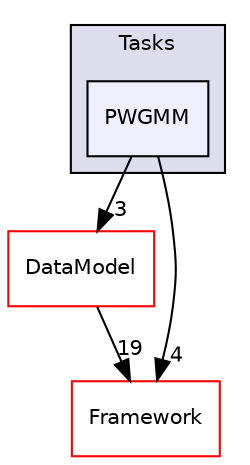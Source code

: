 digraph "/home/travis/build/AliceO2Group/AliceO2/Analysis/Tasks/PWGMM" {
  bgcolor=transparent;
  compound=true
  node [ fontsize="10", fontname="Helvetica"];
  edge [ labelfontsize="10", labelfontname="Helvetica"];
  subgraph clusterdir_eff7324435ca3301414fec6c28c4adf5 {
    graph [ bgcolor="#ddddee", pencolor="black", label="Tasks" fontname="Helvetica", fontsize="10", URL="dir_eff7324435ca3301414fec6c28c4adf5.html"]
  dir_032362cb8e4e063119218723e20381d8 [shape=box, label="PWGMM", style="filled", fillcolor="#eeeeff", pencolor="black", URL="dir_032362cb8e4e063119218723e20381d8.html"];
  }
  dir_f41dd59f861c855ea21b0dc3111cb7b0 [shape=box label="DataModel" color="red" URL="dir_f41dd59f861c855ea21b0dc3111cb7b0.html"];
  dir_bcbb2cf9a3d3d83e5515c82071a07177 [shape=box label="Framework" color="red" URL="dir_bcbb2cf9a3d3d83e5515c82071a07177.html"];
  dir_032362cb8e4e063119218723e20381d8->dir_f41dd59f861c855ea21b0dc3111cb7b0 [headlabel="3", labeldistance=1.5 headhref="dir_000022_000009.html"];
  dir_032362cb8e4e063119218723e20381d8->dir_bcbb2cf9a3d3d83e5515c82071a07177 [headlabel="4", labeldistance=1.5 headhref="dir_000022_000063.html"];
  dir_f41dd59f861c855ea21b0dc3111cb7b0->dir_bcbb2cf9a3d3d83e5515c82071a07177 [headlabel="19", labeldistance=1.5 headhref="dir_000009_000063.html"];
}
